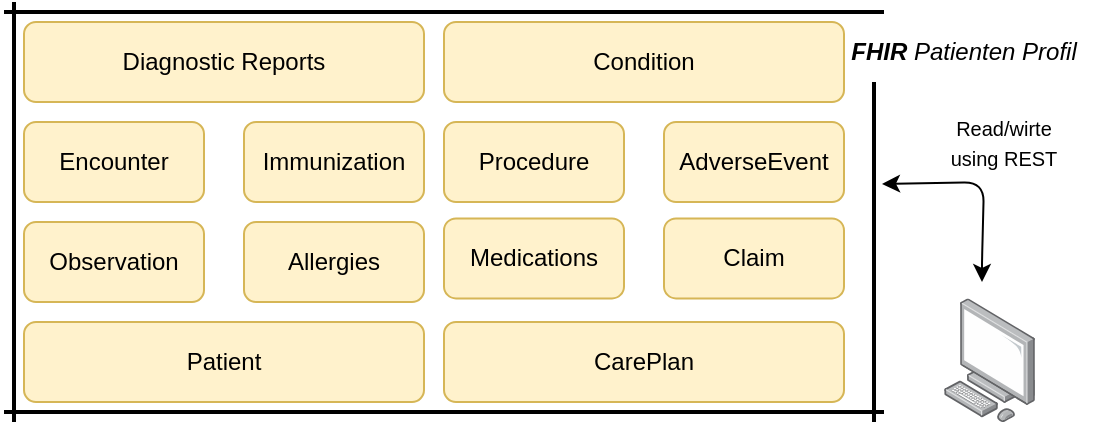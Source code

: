 <mxfile version="14.1.1" type="github">
  <diagram id="vKARxAbjLVexTtq7-mZn" name="Page-1">
    <mxGraphModel dx="485" dy="556" grid="1" gridSize="10" guides="1" tooltips="1" connect="1" arrows="1" fold="1" page="1" pageScale="1" pageWidth="827" pageHeight="1169" math="0" shadow="0">
      <root>
        <mxCell id="0" />
        <mxCell id="1" parent="0" />
        <mxCell id="ZwWkG_DAqcvmQ9jbDbZS-1" value="Diagnostic Reports" style="rounded=1;whiteSpace=wrap;html=1;fillColor=#fff2cc;strokeColor=#d6b656;" parent="1" vertex="1">
          <mxGeometry x="40" y="40" width="200" height="40" as="geometry" />
        </mxCell>
        <mxCell id="ZwWkG_DAqcvmQ9jbDbZS-2" value="Condition" style="rounded=1;whiteSpace=wrap;html=1;fillColor=#fff2cc;strokeColor=#d6b656;" parent="1" vertex="1">
          <mxGeometry x="250" y="40" width="200" height="40" as="geometry" />
        </mxCell>
        <mxCell id="ZwWkG_DAqcvmQ9jbDbZS-3" value="Encounter" style="rounded=1;whiteSpace=wrap;html=1;fillColor=#fff2cc;strokeColor=#d6b656;" parent="1" vertex="1">
          <mxGeometry x="40" y="90" width="90" height="40" as="geometry" />
        </mxCell>
        <mxCell id="ZwWkG_DAqcvmQ9jbDbZS-4" value="Procedure" style="rounded=1;whiteSpace=wrap;html=1;fillColor=#fff2cc;strokeColor=#d6b656;" parent="1" vertex="1">
          <mxGeometry x="250" y="90" width="90" height="40" as="geometry" />
        </mxCell>
        <mxCell id="ZwWkG_DAqcvmQ9jbDbZS-5" value="AdverseEvent" style="rounded=1;whiteSpace=wrap;html=1;fillColor=#fff2cc;strokeColor=#d6b656;" parent="1" vertex="1">
          <mxGeometry x="360" y="90" width="90" height="40" as="geometry" />
        </mxCell>
        <mxCell id="ZwWkG_DAqcvmQ9jbDbZS-6" value="Observation" style="rounded=1;whiteSpace=wrap;html=1;fillColor=#fff2cc;strokeColor=#d6b656;" parent="1" vertex="1">
          <mxGeometry x="40" y="140" width="90" height="40" as="geometry" />
        </mxCell>
        <mxCell id="ZwWkG_DAqcvmQ9jbDbZS-7" value="Allergies" style="rounded=1;whiteSpace=wrap;html=1;fillColor=#fff2cc;strokeColor=#d6b656;" parent="1" vertex="1">
          <mxGeometry x="150" y="140" width="90" height="40" as="geometry" />
        </mxCell>
        <mxCell id="ZwWkG_DAqcvmQ9jbDbZS-8" value="Medications" style="rounded=1;whiteSpace=wrap;html=1;fillColor=#fff2cc;strokeColor=#d6b656;" parent="1" vertex="1">
          <mxGeometry x="250" y="138.2" width="90" height="40" as="geometry" />
        </mxCell>
        <mxCell id="ZwWkG_DAqcvmQ9jbDbZS-9" value="Patient" style="rounded=1;whiteSpace=wrap;html=1;fillColor=#fff2cc;strokeColor=#d6b656;" parent="1" vertex="1">
          <mxGeometry x="40" y="190" width="200" height="40" as="geometry" />
        </mxCell>
        <mxCell id="ZwWkG_DAqcvmQ9jbDbZS-10" value="CarePlan" style="rounded=1;whiteSpace=wrap;html=1;fillColor=#fff2cc;strokeColor=#d6b656;" parent="1" vertex="1">
          <mxGeometry x="250" y="190" width="200" height="40" as="geometry" />
        </mxCell>
        <mxCell id="ZwWkG_DAqcvmQ9jbDbZS-12" value="" style="line;strokeWidth=2;direction=south;html=1;" parent="1" vertex="1">
          <mxGeometry x="30" y="30" width="10" height="210" as="geometry" />
        </mxCell>
        <mxCell id="ZwWkG_DAqcvmQ9jbDbZS-14" value="" style="line;strokeWidth=2;direction=south;html=1;" parent="1" vertex="1">
          <mxGeometry x="460" y="70" width="10" height="170" as="geometry" />
        </mxCell>
        <mxCell id="ZwWkG_DAqcvmQ9jbDbZS-15" value="" style="line;strokeWidth=2;html=1;" parent="1" vertex="1">
          <mxGeometry x="30" y="30" width="440" height="10" as="geometry" />
        </mxCell>
        <mxCell id="ZwWkG_DAqcvmQ9jbDbZS-16" value="" style="line;strokeWidth=2;html=1;" parent="1" vertex="1">
          <mxGeometry x="30" y="230" width="440" height="10" as="geometry" />
        </mxCell>
        <mxCell id="ZwWkG_DAqcvmQ9jbDbZS-18" value="&lt;i&gt;&lt;b&gt;FHIR&lt;/b&gt; Patienten Profil&lt;/i&gt;" style="text;html=1;strokeColor=none;fillColor=none;align=center;verticalAlign=middle;whiteSpace=wrap;rounded=0;" parent="1" vertex="1">
          <mxGeometry x="440" y="30" width="140" height="50" as="geometry" />
        </mxCell>
        <mxCell id="ZwWkG_DAqcvmQ9jbDbZS-19" value="" style="points=[];aspect=fixed;html=1;align=center;shadow=0;dashed=0;image;image=img/lib/allied_telesis/computer_and_terminals/Personal_Computer.svg;" parent="1" vertex="1">
          <mxGeometry x="500" y="178.2" width="45.6" height="61.8" as="geometry" />
        </mxCell>
        <mxCell id="ZwWkG_DAqcvmQ9jbDbZS-20" value="" style="endArrow=classic;startArrow=classic;html=1;exitX=0.3;exitY=0.1;exitDx=0;exitDy=0;exitPerimeter=0;" parent="1" source="ZwWkG_DAqcvmQ9jbDbZS-14" edge="1">
          <mxGeometry width="50" height="50" relative="1" as="geometry">
            <mxPoint x="469" y="160" as="sourcePoint" />
            <mxPoint x="519" y="170" as="targetPoint" />
            <Array as="points">
              <mxPoint x="520" y="120" />
              <mxPoint x="519" y="160" />
            </Array>
          </mxGeometry>
        </mxCell>
        <mxCell id="ZwWkG_DAqcvmQ9jbDbZS-29" value="&lt;font style=&quot;font-size: 10px&quot;&gt;Read/wirte&lt;br&gt;using REST&lt;br&gt;&lt;/font&gt;" style="text;html=1;strokeColor=none;fillColor=none;align=center;verticalAlign=middle;whiteSpace=wrap;rounded=0;" parent="1" vertex="1">
          <mxGeometry x="480" y="100" width="100" as="geometry" />
        </mxCell>
        <mxCell id="EBEgYYdUMe3ZlOHBspKI-1" value="Immunization" style="rounded=1;whiteSpace=wrap;html=1;fillColor=#fff2cc;strokeColor=#d6b656;" vertex="1" parent="1">
          <mxGeometry x="150" y="90" width="90" height="40" as="geometry" />
        </mxCell>
        <mxCell id="EBEgYYdUMe3ZlOHBspKI-2" value="Claim" style="rounded=1;whiteSpace=wrap;html=1;fillColor=#fff2cc;strokeColor=#d6b656;" vertex="1" parent="1">
          <mxGeometry x="360" y="138.2" width="90" height="40" as="geometry" />
        </mxCell>
      </root>
    </mxGraphModel>
  </diagram>
</mxfile>
